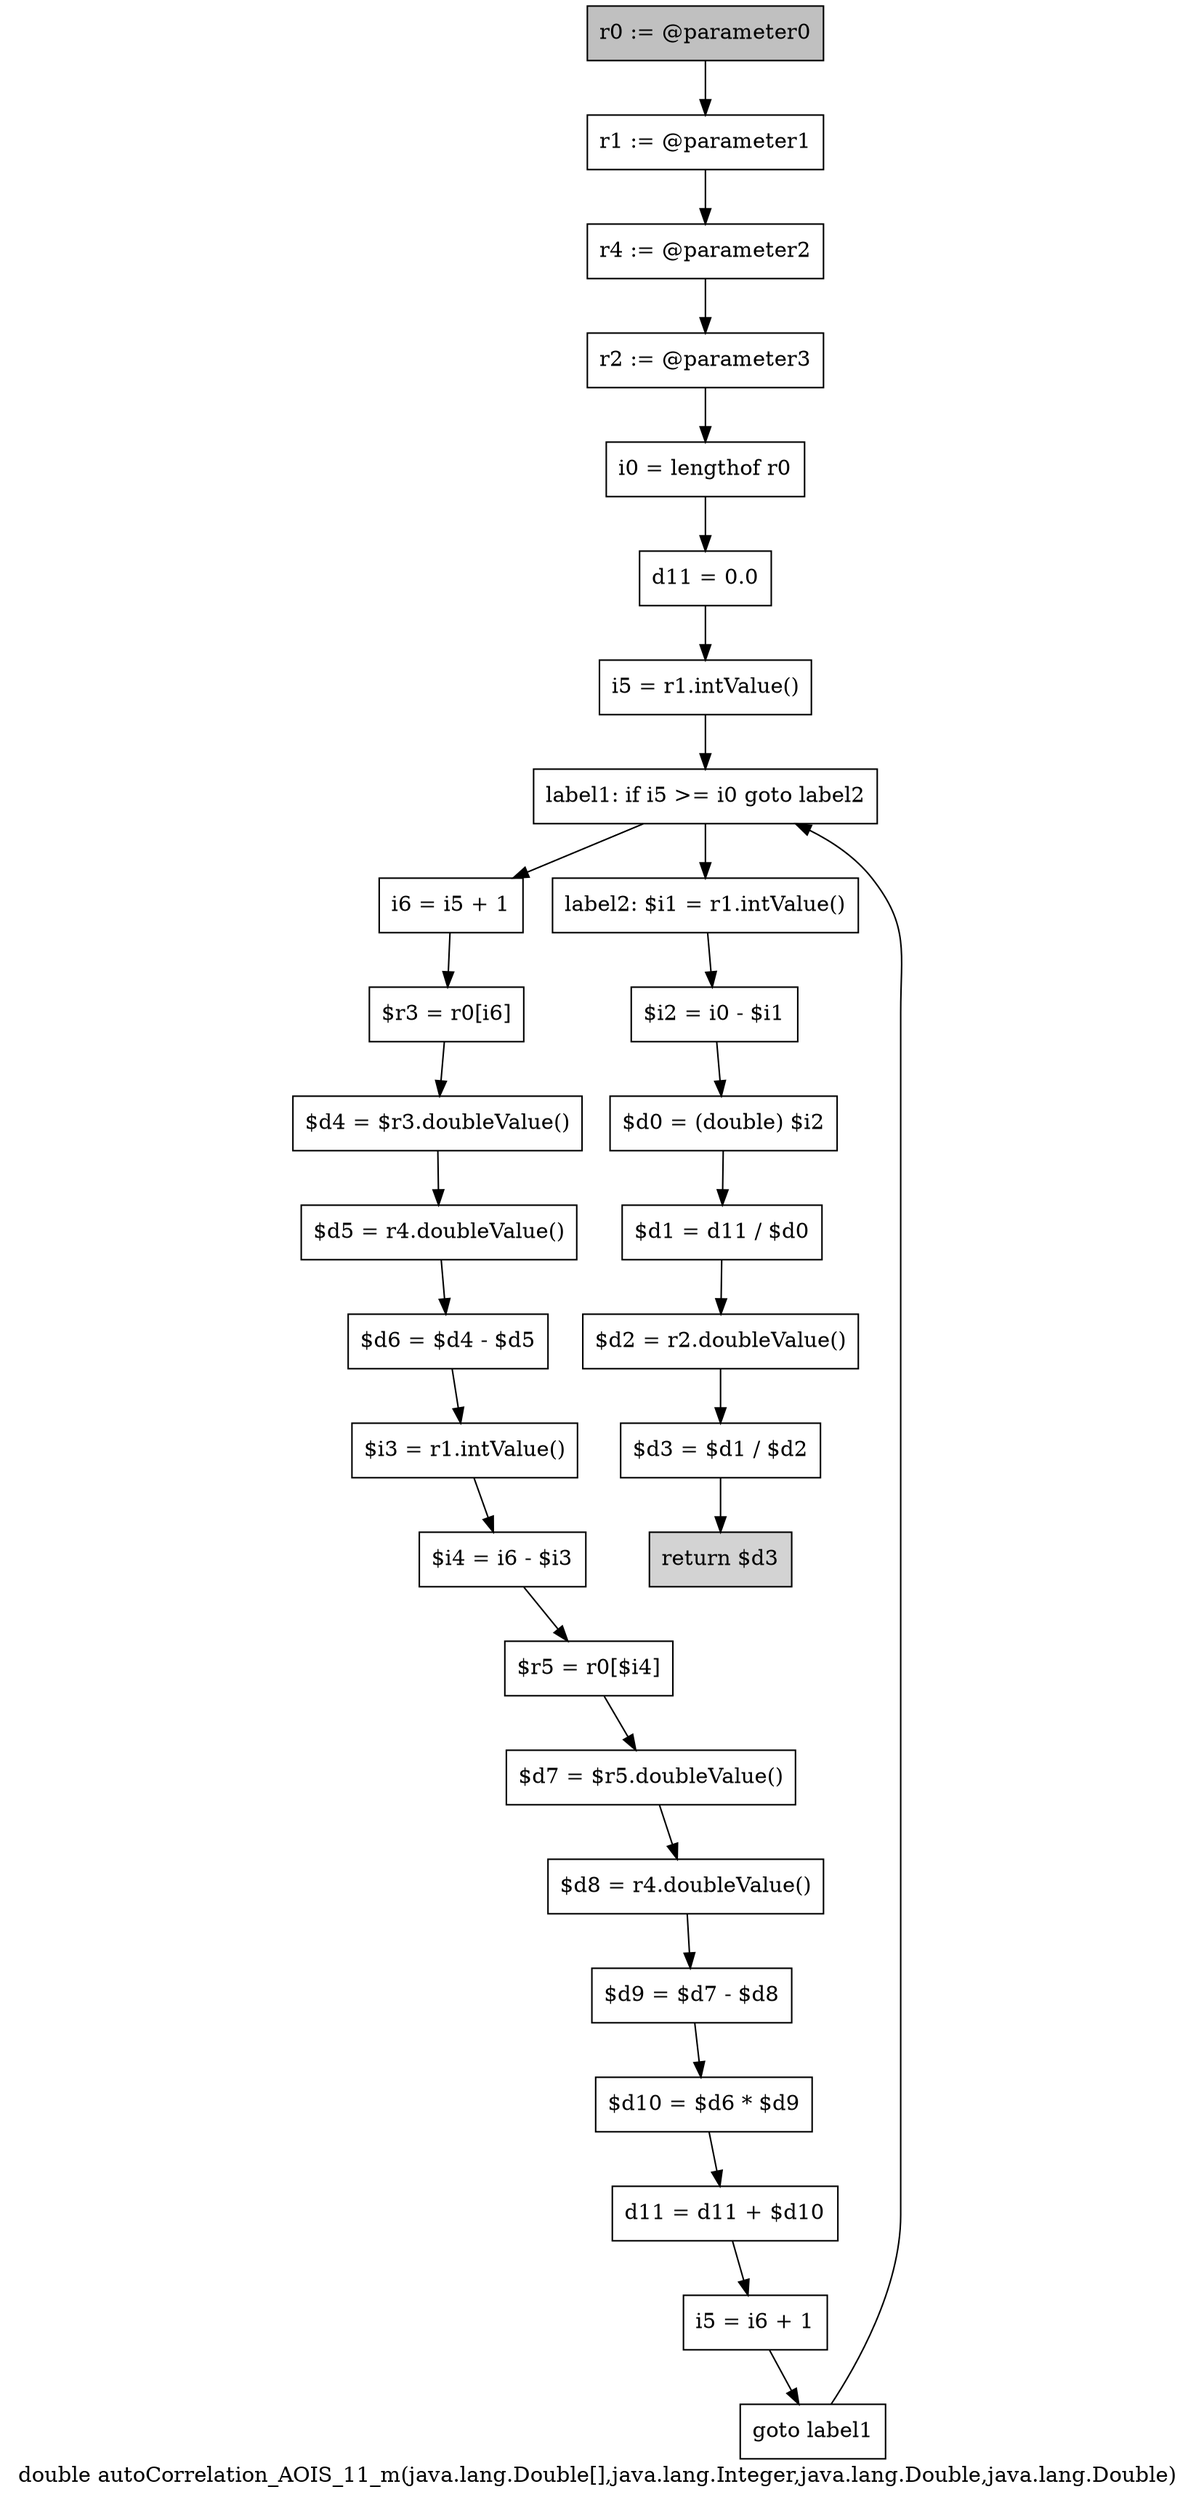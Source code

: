 digraph "double autoCorrelation_AOIS_11_m(java.lang.Double[],java.lang.Integer,java.lang.Double,java.lang.Double)" {
    label="double autoCorrelation_AOIS_11_m(java.lang.Double[],java.lang.Integer,java.lang.Double,java.lang.Double)";
    node [shape=box];
    "0" [style=filled,fillcolor=gray,label="r0 := @parameter0",];
    "1" [label="r1 := @parameter1",];
    "0"->"1";
    "2" [label="r4 := @parameter2",];
    "1"->"2";
    "3" [label="r2 := @parameter3",];
    "2"->"3";
    "4" [label="i0 = lengthof r0",];
    "3"->"4";
    "5" [label="d11 = 0.0",];
    "4"->"5";
    "6" [label="i5 = r1.intValue()",];
    "5"->"6";
    "7" [label="label1: if i5 >= i0 goto label2",];
    "6"->"7";
    "8" [label="i6 = i5 + 1",];
    "7"->"8";
    "23" [label="label2: $i1 = r1.intValue()",];
    "7"->"23";
    "9" [label="$r3 = r0[i6]",];
    "8"->"9";
    "10" [label="$d4 = $r3.doubleValue()",];
    "9"->"10";
    "11" [label="$d5 = r4.doubleValue()",];
    "10"->"11";
    "12" [label="$d6 = $d4 - $d5",];
    "11"->"12";
    "13" [label="$i3 = r1.intValue()",];
    "12"->"13";
    "14" [label="$i4 = i6 - $i3",];
    "13"->"14";
    "15" [label="$r5 = r0[$i4]",];
    "14"->"15";
    "16" [label="$d7 = $r5.doubleValue()",];
    "15"->"16";
    "17" [label="$d8 = r4.doubleValue()",];
    "16"->"17";
    "18" [label="$d9 = $d7 - $d8",];
    "17"->"18";
    "19" [label="$d10 = $d6 * $d9",];
    "18"->"19";
    "20" [label="d11 = d11 + $d10",];
    "19"->"20";
    "21" [label="i5 = i6 + 1",];
    "20"->"21";
    "22" [label="goto label1",];
    "21"->"22";
    "22"->"7";
    "24" [label="$i2 = i0 - $i1",];
    "23"->"24";
    "25" [label="$d0 = (double) $i2",];
    "24"->"25";
    "26" [label="$d1 = d11 / $d0",];
    "25"->"26";
    "27" [label="$d2 = r2.doubleValue()",];
    "26"->"27";
    "28" [label="$d3 = $d1 / $d2",];
    "27"->"28";
    "29" [style=filled,fillcolor=lightgray,label="return $d3",];
    "28"->"29";
}
